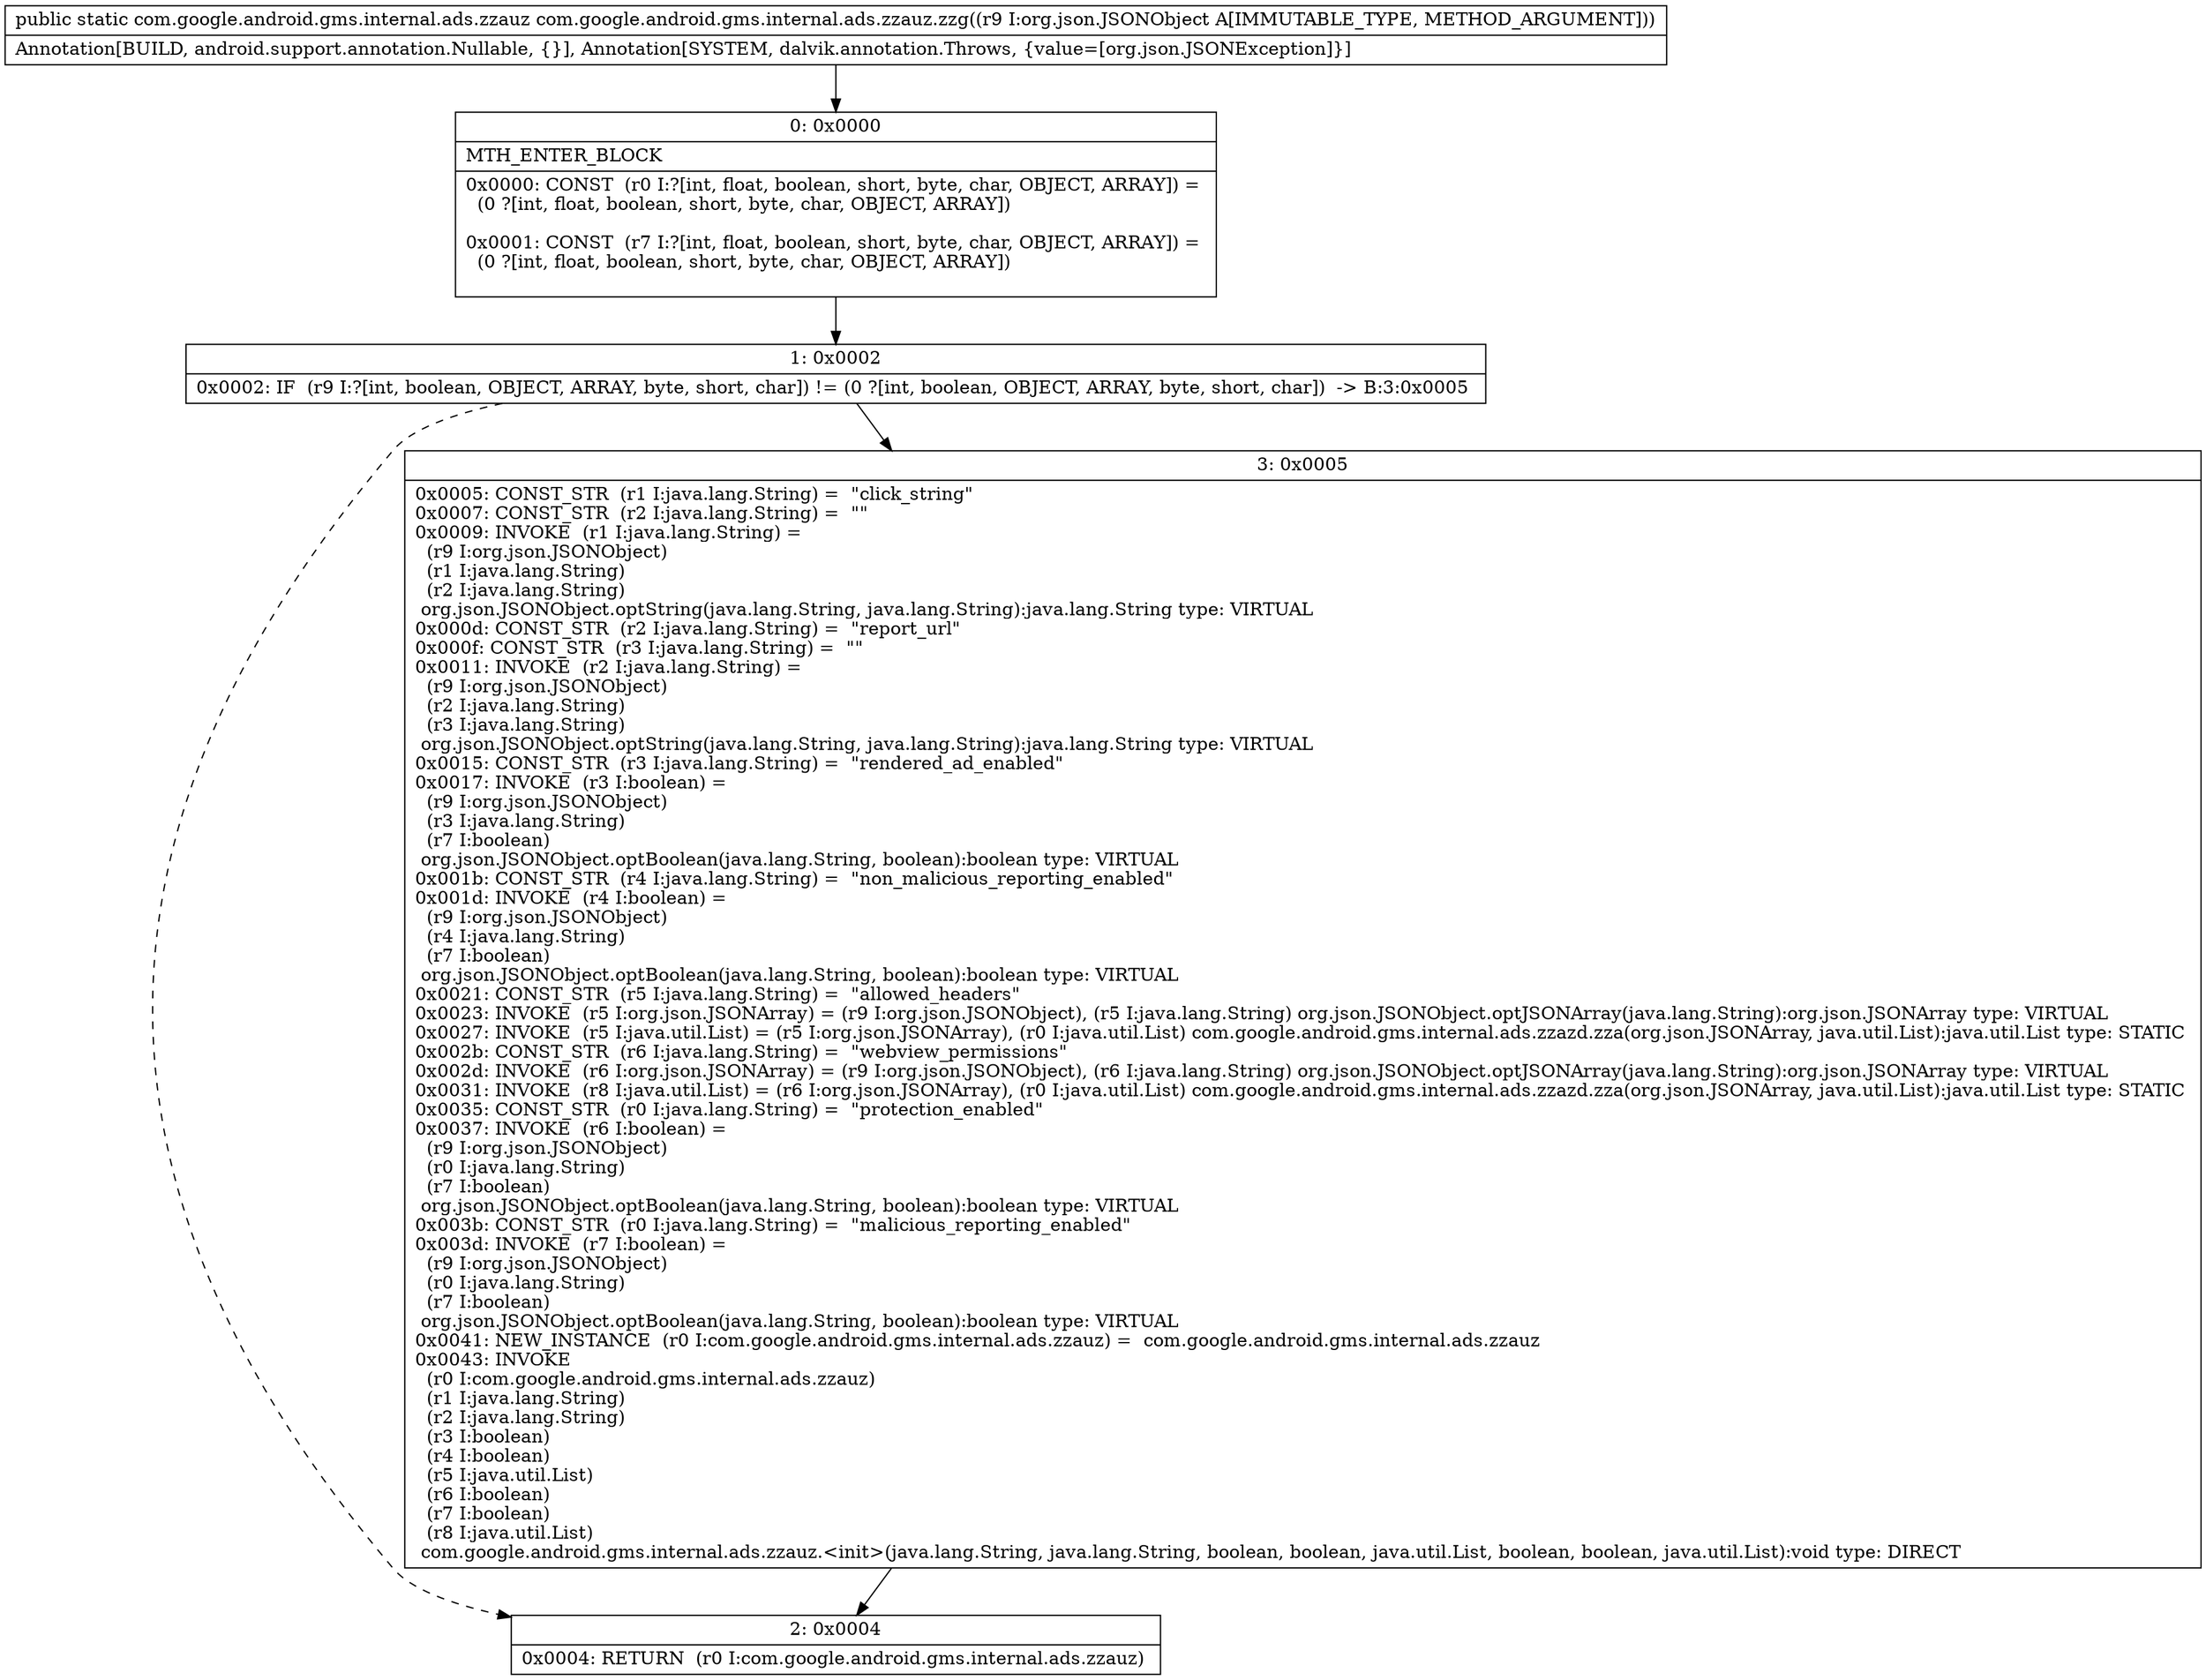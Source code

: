 digraph "CFG forcom.google.android.gms.internal.ads.zzauz.zzg(Lorg\/json\/JSONObject;)Lcom\/google\/android\/gms\/internal\/ads\/zzauz;" {
Node_0 [shape=record,label="{0\:\ 0x0000|MTH_ENTER_BLOCK\l|0x0000: CONST  (r0 I:?[int, float, boolean, short, byte, char, OBJECT, ARRAY]) = \l  (0 ?[int, float, boolean, short, byte, char, OBJECT, ARRAY])\l \l0x0001: CONST  (r7 I:?[int, float, boolean, short, byte, char, OBJECT, ARRAY]) = \l  (0 ?[int, float, boolean, short, byte, char, OBJECT, ARRAY])\l \l}"];
Node_1 [shape=record,label="{1\:\ 0x0002|0x0002: IF  (r9 I:?[int, boolean, OBJECT, ARRAY, byte, short, char]) != (0 ?[int, boolean, OBJECT, ARRAY, byte, short, char])  \-\> B:3:0x0005 \l}"];
Node_2 [shape=record,label="{2\:\ 0x0004|0x0004: RETURN  (r0 I:com.google.android.gms.internal.ads.zzauz) \l}"];
Node_3 [shape=record,label="{3\:\ 0x0005|0x0005: CONST_STR  (r1 I:java.lang.String) =  \"click_string\" \l0x0007: CONST_STR  (r2 I:java.lang.String) =  \"\" \l0x0009: INVOKE  (r1 I:java.lang.String) = \l  (r9 I:org.json.JSONObject)\l  (r1 I:java.lang.String)\l  (r2 I:java.lang.String)\l org.json.JSONObject.optString(java.lang.String, java.lang.String):java.lang.String type: VIRTUAL \l0x000d: CONST_STR  (r2 I:java.lang.String) =  \"report_url\" \l0x000f: CONST_STR  (r3 I:java.lang.String) =  \"\" \l0x0011: INVOKE  (r2 I:java.lang.String) = \l  (r9 I:org.json.JSONObject)\l  (r2 I:java.lang.String)\l  (r3 I:java.lang.String)\l org.json.JSONObject.optString(java.lang.String, java.lang.String):java.lang.String type: VIRTUAL \l0x0015: CONST_STR  (r3 I:java.lang.String) =  \"rendered_ad_enabled\" \l0x0017: INVOKE  (r3 I:boolean) = \l  (r9 I:org.json.JSONObject)\l  (r3 I:java.lang.String)\l  (r7 I:boolean)\l org.json.JSONObject.optBoolean(java.lang.String, boolean):boolean type: VIRTUAL \l0x001b: CONST_STR  (r4 I:java.lang.String) =  \"non_malicious_reporting_enabled\" \l0x001d: INVOKE  (r4 I:boolean) = \l  (r9 I:org.json.JSONObject)\l  (r4 I:java.lang.String)\l  (r7 I:boolean)\l org.json.JSONObject.optBoolean(java.lang.String, boolean):boolean type: VIRTUAL \l0x0021: CONST_STR  (r5 I:java.lang.String) =  \"allowed_headers\" \l0x0023: INVOKE  (r5 I:org.json.JSONArray) = (r9 I:org.json.JSONObject), (r5 I:java.lang.String) org.json.JSONObject.optJSONArray(java.lang.String):org.json.JSONArray type: VIRTUAL \l0x0027: INVOKE  (r5 I:java.util.List) = (r5 I:org.json.JSONArray), (r0 I:java.util.List) com.google.android.gms.internal.ads.zzazd.zza(org.json.JSONArray, java.util.List):java.util.List type: STATIC \l0x002b: CONST_STR  (r6 I:java.lang.String) =  \"webview_permissions\" \l0x002d: INVOKE  (r6 I:org.json.JSONArray) = (r9 I:org.json.JSONObject), (r6 I:java.lang.String) org.json.JSONObject.optJSONArray(java.lang.String):org.json.JSONArray type: VIRTUAL \l0x0031: INVOKE  (r8 I:java.util.List) = (r6 I:org.json.JSONArray), (r0 I:java.util.List) com.google.android.gms.internal.ads.zzazd.zza(org.json.JSONArray, java.util.List):java.util.List type: STATIC \l0x0035: CONST_STR  (r0 I:java.lang.String) =  \"protection_enabled\" \l0x0037: INVOKE  (r6 I:boolean) = \l  (r9 I:org.json.JSONObject)\l  (r0 I:java.lang.String)\l  (r7 I:boolean)\l org.json.JSONObject.optBoolean(java.lang.String, boolean):boolean type: VIRTUAL \l0x003b: CONST_STR  (r0 I:java.lang.String) =  \"malicious_reporting_enabled\" \l0x003d: INVOKE  (r7 I:boolean) = \l  (r9 I:org.json.JSONObject)\l  (r0 I:java.lang.String)\l  (r7 I:boolean)\l org.json.JSONObject.optBoolean(java.lang.String, boolean):boolean type: VIRTUAL \l0x0041: NEW_INSTANCE  (r0 I:com.google.android.gms.internal.ads.zzauz) =  com.google.android.gms.internal.ads.zzauz \l0x0043: INVOKE  \l  (r0 I:com.google.android.gms.internal.ads.zzauz)\l  (r1 I:java.lang.String)\l  (r2 I:java.lang.String)\l  (r3 I:boolean)\l  (r4 I:boolean)\l  (r5 I:java.util.List)\l  (r6 I:boolean)\l  (r7 I:boolean)\l  (r8 I:java.util.List)\l com.google.android.gms.internal.ads.zzauz.\<init\>(java.lang.String, java.lang.String, boolean, boolean, java.util.List, boolean, boolean, java.util.List):void type: DIRECT \l}"];
MethodNode[shape=record,label="{public static com.google.android.gms.internal.ads.zzauz com.google.android.gms.internal.ads.zzauz.zzg((r9 I:org.json.JSONObject A[IMMUTABLE_TYPE, METHOD_ARGUMENT]))  | Annotation[BUILD, android.support.annotation.Nullable, \{\}], Annotation[SYSTEM, dalvik.annotation.Throws, \{value=[org.json.JSONException]\}]\l}"];
MethodNode -> Node_0;
Node_0 -> Node_1;
Node_1 -> Node_2[style=dashed];
Node_1 -> Node_3;
Node_3 -> Node_2;
}


